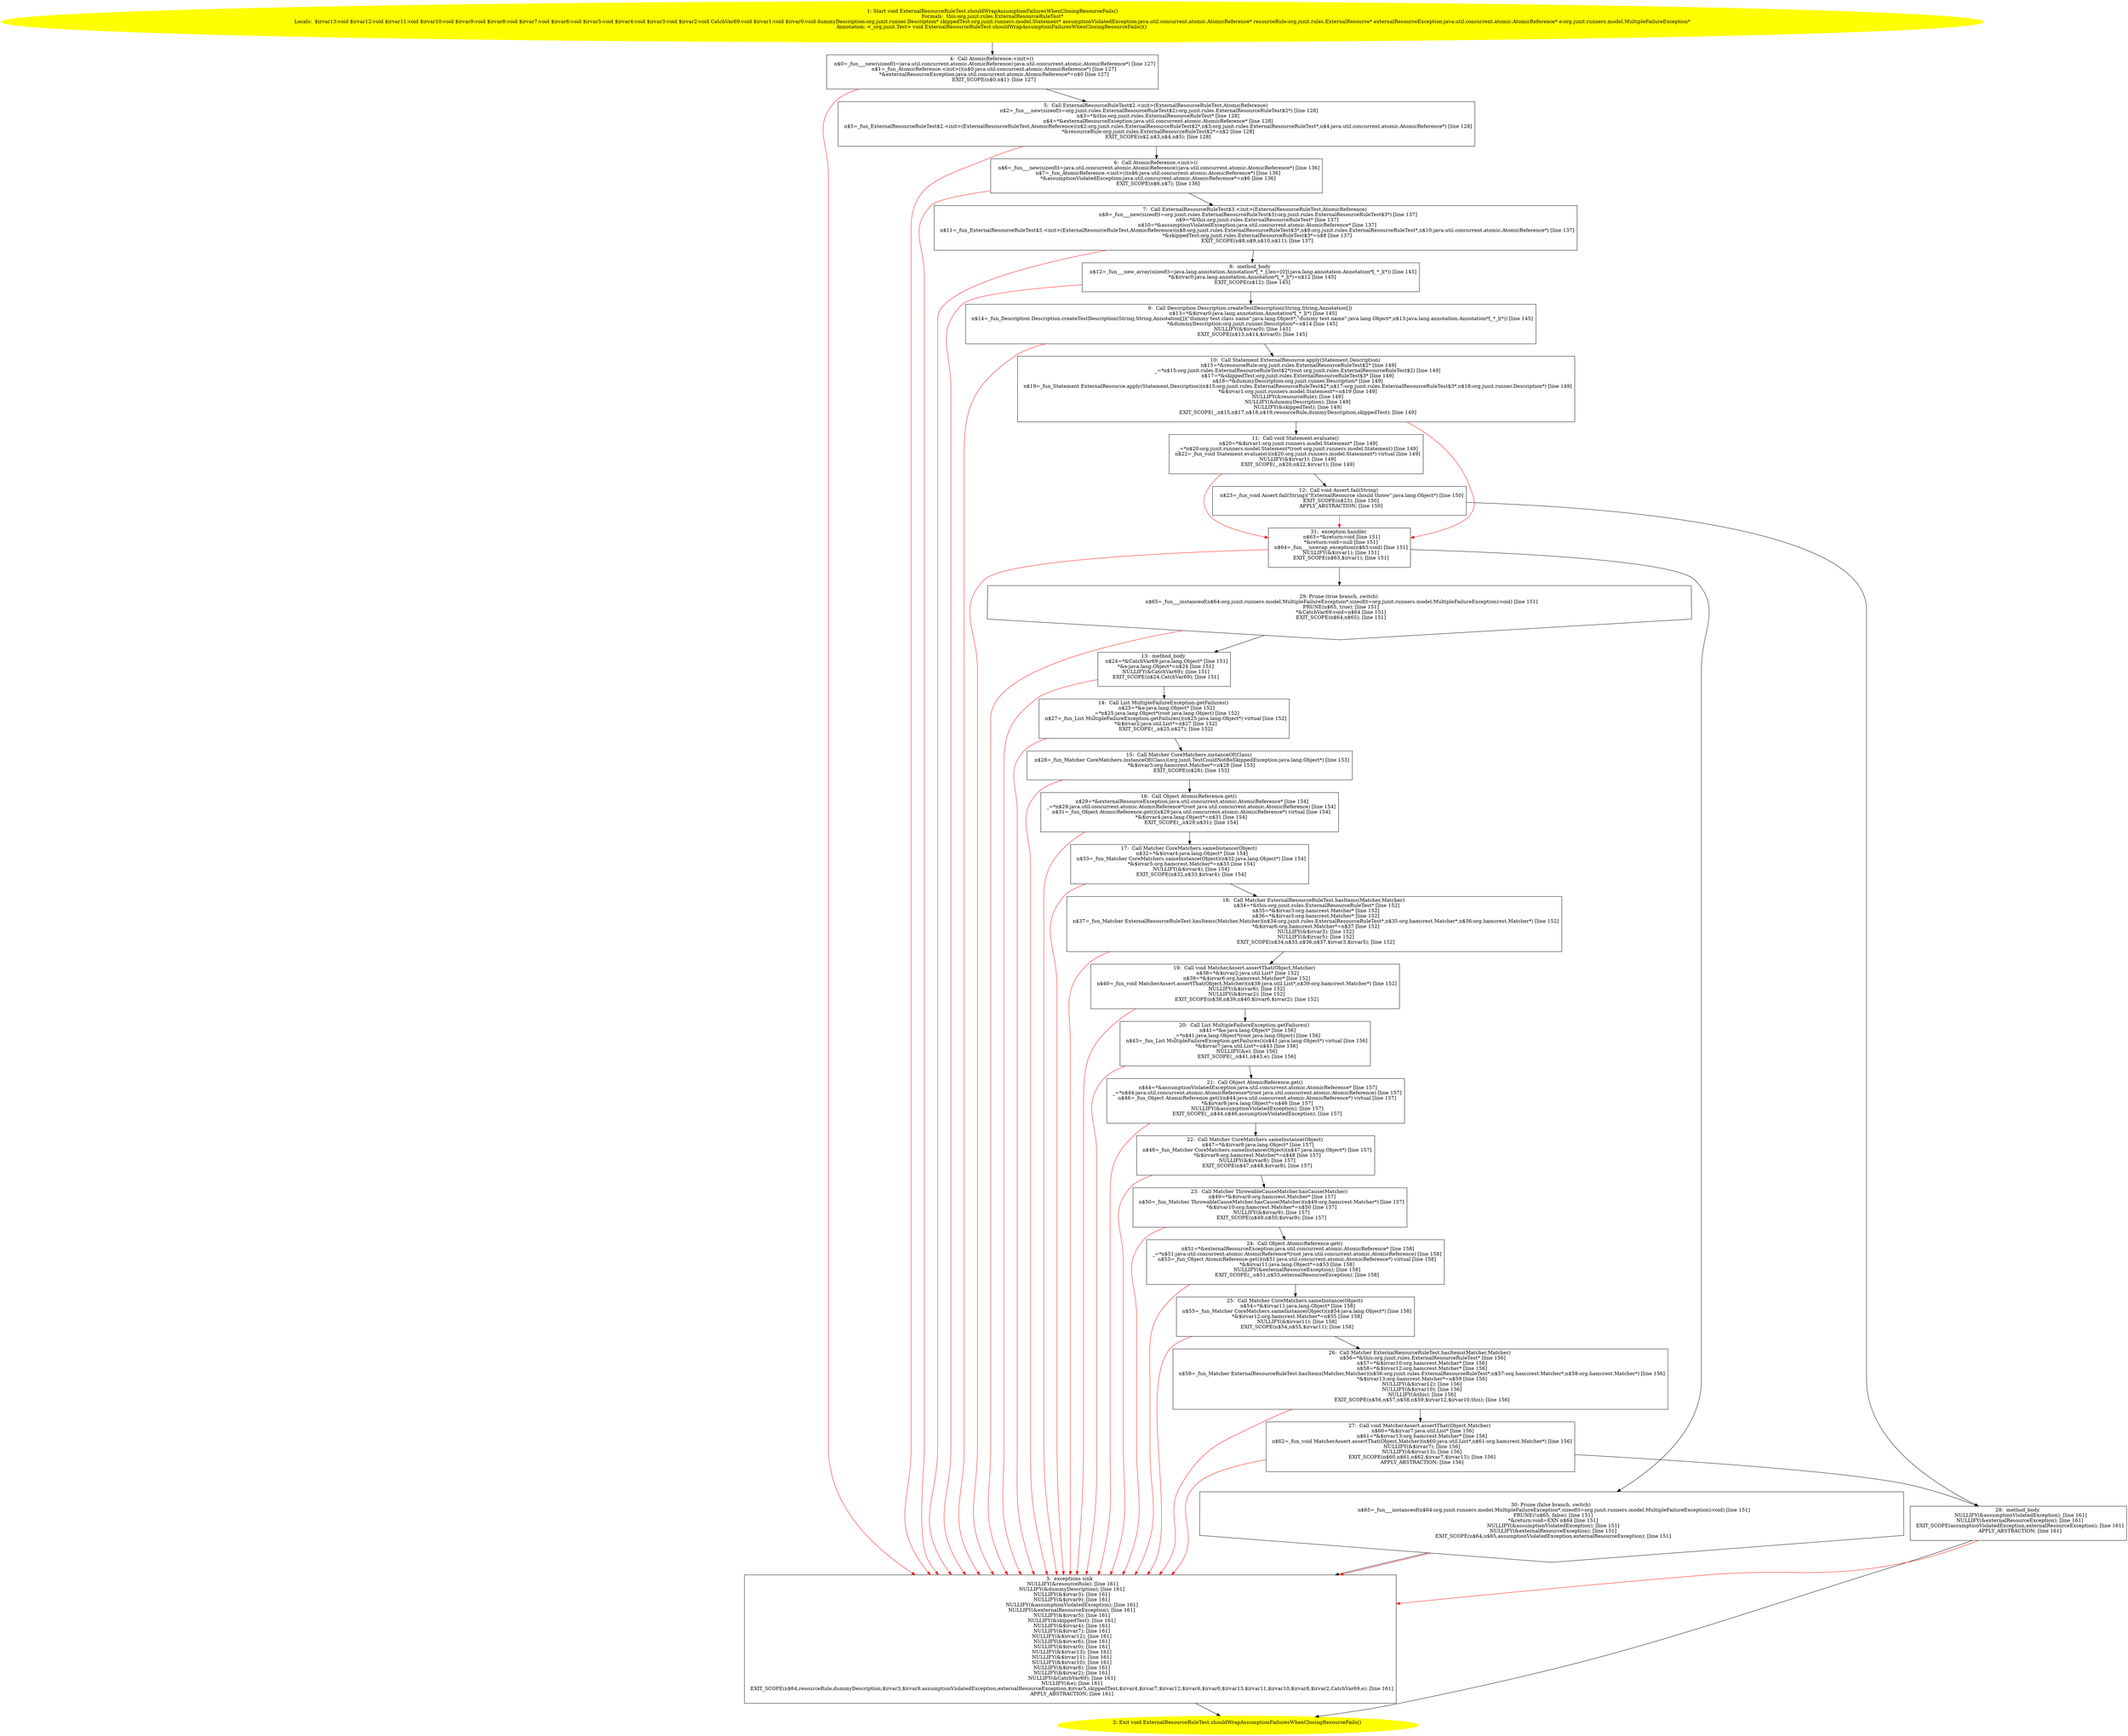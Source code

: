 /* @generated */
digraph cfg {
"org.junit.rules.ExternalResourceRuleTest.shouldWrapAssumptionFailuresWhenClosingResourceFails():void.b529465d74292b1e5a207108de9ef2a3_1" [label="1: Start void ExternalResourceRuleTest.shouldWrapAssumptionFailuresWhenClosingResourceFails()\nFormals:  this:org.junit.rules.ExternalResourceRuleTest*\nLocals:  $irvar13:void $irvar12:void $irvar11:void $irvar10:void $irvar9:void $irvar8:void $irvar7:void $irvar6:void $irvar5:void $irvar4:void $irvar3:void $irvar2:void CatchVar69:void $irvar1:void $irvar0:void dummyDescription:org.junit.runner.Description* skippedTest:org.junit.runners.model.Statement* assumptionViolatedException:java.util.concurrent.atomic.AtomicReference* resourceRule:org.junit.rules.ExternalResource* externalResourceException:java.util.concurrent.atomic.AtomicReference* e:org.junit.runners.model.MultipleFailureException*\nAnnotation: <_org.junit.Test> void ExternalResourceRuleTest.shouldWrapAssumptionFailuresWhenClosingResourceFails()() \n  " color=yellow style=filled]
	

	 "org.junit.rules.ExternalResourceRuleTest.shouldWrapAssumptionFailuresWhenClosingResourceFails():void.b529465d74292b1e5a207108de9ef2a3_1" -> "org.junit.rules.ExternalResourceRuleTest.shouldWrapAssumptionFailuresWhenClosingResourceFails():void.b529465d74292b1e5a207108de9ef2a3_4" ;
"org.junit.rules.ExternalResourceRuleTest.shouldWrapAssumptionFailuresWhenClosingResourceFails():void.b529465d74292b1e5a207108de9ef2a3_2" [label="2: Exit void ExternalResourceRuleTest.shouldWrapAssumptionFailuresWhenClosingResourceFails() \n  " color=yellow style=filled]
	

"org.junit.rules.ExternalResourceRuleTest.shouldWrapAssumptionFailuresWhenClosingResourceFails():void.b529465d74292b1e5a207108de9ef2a3_3" [label="3:  exceptions sink \n   NULLIFY(&resourceRule); [line 161]\n  NULLIFY(&dummyDescription); [line 161]\n  NULLIFY(&$irvar3); [line 161]\n  NULLIFY(&$irvar9); [line 161]\n  NULLIFY(&assumptionViolatedException); [line 161]\n  NULLIFY(&externalResourceException); [line 161]\n  NULLIFY(&$irvar5); [line 161]\n  NULLIFY(&skippedTest); [line 161]\n  NULLIFY(&$irvar4); [line 161]\n  NULLIFY(&$irvar7); [line 161]\n  NULLIFY(&$irvar12); [line 161]\n  NULLIFY(&$irvar6); [line 161]\n  NULLIFY(&$irvar0); [line 161]\n  NULLIFY(&$irvar13); [line 161]\n  NULLIFY(&$irvar11); [line 161]\n  NULLIFY(&$irvar10); [line 161]\n  NULLIFY(&$irvar8); [line 161]\n  NULLIFY(&$irvar2); [line 161]\n  NULLIFY(&CatchVar69); [line 161]\n  NULLIFY(&e); [line 161]\n  EXIT_SCOPE(n$64,resourceRule,dummyDescription,$irvar3,$irvar9,assumptionViolatedException,externalResourceException,$irvar5,skippedTest,$irvar4,$irvar7,$irvar12,$irvar6,$irvar0,$irvar13,$irvar11,$irvar10,$irvar8,$irvar2,CatchVar69,e); [line 161]\n  APPLY_ABSTRACTION; [line 161]\n " shape="box"]
	

	 "org.junit.rules.ExternalResourceRuleTest.shouldWrapAssumptionFailuresWhenClosingResourceFails():void.b529465d74292b1e5a207108de9ef2a3_3" -> "org.junit.rules.ExternalResourceRuleTest.shouldWrapAssumptionFailuresWhenClosingResourceFails():void.b529465d74292b1e5a207108de9ef2a3_2" ;
"org.junit.rules.ExternalResourceRuleTest.shouldWrapAssumptionFailuresWhenClosingResourceFails():void.b529465d74292b1e5a207108de9ef2a3_4" [label="4:  Call AtomicReference.<init>() \n   n$0=_fun___new(sizeof(t=java.util.concurrent.atomic.AtomicReference):java.util.concurrent.atomic.AtomicReference*) [line 127]\n  n$1=_fun_AtomicReference.<init>()(n$0:java.util.concurrent.atomic.AtomicReference*) [line 127]\n  *&externalResourceException:java.util.concurrent.atomic.AtomicReference*=n$0 [line 127]\n  EXIT_SCOPE(n$0,n$1); [line 127]\n " shape="box"]
	

	 "org.junit.rules.ExternalResourceRuleTest.shouldWrapAssumptionFailuresWhenClosingResourceFails():void.b529465d74292b1e5a207108de9ef2a3_4" -> "org.junit.rules.ExternalResourceRuleTest.shouldWrapAssumptionFailuresWhenClosingResourceFails():void.b529465d74292b1e5a207108de9ef2a3_5" ;
	 "org.junit.rules.ExternalResourceRuleTest.shouldWrapAssumptionFailuresWhenClosingResourceFails():void.b529465d74292b1e5a207108de9ef2a3_4" -> "org.junit.rules.ExternalResourceRuleTest.shouldWrapAssumptionFailuresWhenClosingResourceFails():void.b529465d74292b1e5a207108de9ef2a3_3" [color="red" ];
"org.junit.rules.ExternalResourceRuleTest.shouldWrapAssumptionFailuresWhenClosingResourceFails():void.b529465d74292b1e5a207108de9ef2a3_5" [label="5:  Call ExternalResourceRuleTest$2.<init>(ExternalResourceRuleTest,AtomicReference) \n   n$2=_fun___new(sizeof(t=org.junit.rules.ExternalResourceRuleTest$2):org.junit.rules.ExternalResourceRuleTest$2*) [line 128]\n  n$3=*&this:org.junit.rules.ExternalResourceRuleTest* [line 128]\n  n$4=*&externalResourceException:java.util.concurrent.atomic.AtomicReference* [line 128]\n  n$5=_fun_ExternalResourceRuleTest$2.<init>(ExternalResourceRuleTest,AtomicReference)(n$2:org.junit.rules.ExternalResourceRuleTest$2*,n$3:org.junit.rules.ExternalResourceRuleTest*,n$4:java.util.concurrent.atomic.AtomicReference*) [line 128]\n  *&resourceRule:org.junit.rules.ExternalResourceRuleTest$2*=n$2 [line 128]\n  EXIT_SCOPE(n$2,n$3,n$4,n$5); [line 128]\n " shape="box"]
	

	 "org.junit.rules.ExternalResourceRuleTest.shouldWrapAssumptionFailuresWhenClosingResourceFails():void.b529465d74292b1e5a207108de9ef2a3_5" -> "org.junit.rules.ExternalResourceRuleTest.shouldWrapAssumptionFailuresWhenClosingResourceFails():void.b529465d74292b1e5a207108de9ef2a3_6" ;
	 "org.junit.rules.ExternalResourceRuleTest.shouldWrapAssumptionFailuresWhenClosingResourceFails():void.b529465d74292b1e5a207108de9ef2a3_5" -> "org.junit.rules.ExternalResourceRuleTest.shouldWrapAssumptionFailuresWhenClosingResourceFails():void.b529465d74292b1e5a207108de9ef2a3_3" [color="red" ];
"org.junit.rules.ExternalResourceRuleTest.shouldWrapAssumptionFailuresWhenClosingResourceFails():void.b529465d74292b1e5a207108de9ef2a3_6" [label="6:  Call AtomicReference.<init>() \n   n$6=_fun___new(sizeof(t=java.util.concurrent.atomic.AtomicReference):java.util.concurrent.atomic.AtomicReference*) [line 136]\n  n$7=_fun_AtomicReference.<init>()(n$6:java.util.concurrent.atomic.AtomicReference*) [line 136]\n  *&assumptionViolatedException:java.util.concurrent.atomic.AtomicReference*=n$6 [line 136]\n  EXIT_SCOPE(n$6,n$7); [line 136]\n " shape="box"]
	

	 "org.junit.rules.ExternalResourceRuleTest.shouldWrapAssumptionFailuresWhenClosingResourceFails():void.b529465d74292b1e5a207108de9ef2a3_6" -> "org.junit.rules.ExternalResourceRuleTest.shouldWrapAssumptionFailuresWhenClosingResourceFails():void.b529465d74292b1e5a207108de9ef2a3_7" ;
	 "org.junit.rules.ExternalResourceRuleTest.shouldWrapAssumptionFailuresWhenClosingResourceFails():void.b529465d74292b1e5a207108de9ef2a3_6" -> "org.junit.rules.ExternalResourceRuleTest.shouldWrapAssumptionFailuresWhenClosingResourceFails():void.b529465d74292b1e5a207108de9ef2a3_3" [color="red" ];
"org.junit.rules.ExternalResourceRuleTest.shouldWrapAssumptionFailuresWhenClosingResourceFails():void.b529465d74292b1e5a207108de9ef2a3_7" [label="7:  Call ExternalResourceRuleTest$3.<init>(ExternalResourceRuleTest,AtomicReference) \n   n$8=_fun___new(sizeof(t=org.junit.rules.ExternalResourceRuleTest$3):org.junit.rules.ExternalResourceRuleTest$3*) [line 137]\n  n$9=*&this:org.junit.rules.ExternalResourceRuleTest* [line 137]\n  n$10=*&assumptionViolatedException:java.util.concurrent.atomic.AtomicReference* [line 137]\n  n$11=_fun_ExternalResourceRuleTest$3.<init>(ExternalResourceRuleTest,AtomicReference)(n$8:org.junit.rules.ExternalResourceRuleTest$3*,n$9:org.junit.rules.ExternalResourceRuleTest*,n$10:java.util.concurrent.atomic.AtomicReference*) [line 137]\n  *&skippedTest:org.junit.rules.ExternalResourceRuleTest$3*=n$8 [line 137]\n  EXIT_SCOPE(n$8,n$9,n$10,n$11); [line 137]\n " shape="box"]
	

	 "org.junit.rules.ExternalResourceRuleTest.shouldWrapAssumptionFailuresWhenClosingResourceFails():void.b529465d74292b1e5a207108de9ef2a3_7" -> "org.junit.rules.ExternalResourceRuleTest.shouldWrapAssumptionFailuresWhenClosingResourceFails():void.b529465d74292b1e5a207108de9ef2a3_8" ;
	 "org.junit.rules.ExternalResourceRuleTest.shouldWrapAssumptionFailuresWhenClosingResourceFails():void.b529465d74292b1e5a207108de9ef2a3_7" -> "org.junit.rules.ExternalResourceRuleTest.shouldWrapAssumptionFailuresWhenClosingResourceFails():void.b529465d74292b1e5a207108de9ef2a3_3" [color="red" ];
"org.junit.rules.ExternalResourceRuleTest.shouldWrapAssumptionFailuresWhenClosingResourceFails():void.b529465d74292b1e5a207108de9ef2a3_8" [label="8:  method_body \n   n$12=_fun___new_array(sizeof(t=java.lang.annotation.Annotation*[_*_];len=[0]):java.lang.annotation.Annotation*[_*_](*)) [line 145]\n  *&$irvar0:java.lang.annotation.Annotation*[_*_](*)=n$12 [line 145]\n  EXIT_SCOPE(n$12); [line 145]\n " shape="box"]
	

	 "org.junit.rules.ExternalResourceRuleTest.shouldWrapAssumptionFailuresWhenClosingResourceFails():void.b529465d74292b1e5a207108de9ef2a3_8" -> "org.junit.rules.ExternalResourceRuleTest.shouldWrapAssumptionFailuresWhenClosingResourceFails():void.b529465d74292b1e5a207108de9ef2a3_9" ;
	 "org.junit.rules.ExternalResourceRuleTest.shouldWrapAssumptionFailuresWhenClosingResourceFails():void.b529465d74292b1e5a207108de9ef2a3_8" -> "org.junit.rules.ExternalResourceRuleTest.shouldWrapAssumptionFailuresWhenClosingResourceFails():void.b529465d74292b1e5a207108de9ef2a3_3" [color="red" ];
"org.junit.rules.ExternalResourceRuleTest.shouldWrapAssumptionFailuresWhenClosingResourceFails():void.b529465d74292b1e5a207108de9ef2a3_9" [label="9:  Call Description Description.createTestDescription(String,String,Annotation[]) \n   n$13=*&$irvar0:java.lang.annotation.Annotation*[_*_](*) [line 145]\n  n$14=_fun_Description Description.createTestDescription(String,String,Annotation[])(\"dummy test class name\":java.lang.Object*,\"dummy test name\":java.lang.Object*,n$13:java.lang.annotation.Annotation*[_*_](*)) [line 145]\n  *&dummyDescription:org.junit.runner.Description*=n$14 [line 145]\n  NULLIFY(&$irvar0); [line 145]\n  EXIT_SCOPE(n$13,n$14,$irvar0); [line 145]\n " shape="box"]
	

	 "org.junit.rules.ExternalResourceRuleTest.shouldWrapAssumptionFailuresWhenClosingResourceFails():void.b529465d74292b1e5a207108de9ef2a3_9" -> "org.junit.rules.ExternalResourceRuleTest.shouldWrapAssumptionFailuresWhenClosingResourceFails():void.b529465d74292b1e5a207108de9ef2a3_10" ;
	 "org.junit.rules.ExternalResourceRuleTest.shouldWrapAssumptionFailuresWhenClosingResourceFails():void.b529465d74292b1e5a207108de9ef2a3_9" -> "org.junit.rules.ExternalResourceRuleTest.shouldWrapAssumptionFailuresWhenClosingResourceFails():void.b529465d74292b1e5a207108de9ef2a3_3" [color="red" ];
"org.junit.rules.ExternalResourceRuleTest.shouldWrapAssumptionFailuresWhenClosingResourceFails():void.b529465d74292b1e5a207108de9ef2a3_10" [label="10:  Call Statement ExternalResource.apply(Statement,Description) \n   n$15=*&resourceRule:org.junit.rules.ExternalResourceRuleTest$2* [line 149]\n  _=*n$15:org.junit.rules.ExternalResourceRuleTest$2*(root org.junit.rules.ExternalResourceRuleTest$2) [line 149]\n  n$17=*&skippedTest:org.junit.rules.ExternalResourceRuleTest$3* [line 149]\n  n$18=*&dummyDescription:org.junit.runner.Description* [line 149]\n  n$19=_fun_Statement ExternalResource.apply(Statement,Description)(n$15:org.junit.rules.ExternalResourceRuleTest$2*,n$17:org.junit.rules.ExternalResourceRuleTest$3*,n$18:org.junit.runner.Description*) [line 149]\n  *&$irvar1:org.junit.runners.model.Statement*=n$19 [line 149]\n  NULLIFY(&resourceRule); [line 149]\n  NULLIFY(&dummyDescription); [line 149]\n  NULLIFY(&skippedTest); [line 149]\n  EXIT_SCOPE(_,n$15,n$17,n$18,n$19,resourceRule,dummyDescription,skippedTest); [line 149]\n " shape="box"]
	

	 "org.junit.rules.ExternalResourceRuleTest.shouldWrapAssumptionFailuresWhenClosingResourceFails():void.b529465d74292b1e5a207108de9ef2a3_10" -> "org.junit.rules.ExternalResourceRuleTest.shouldWrapAssumptionFailuresWhenClosingResourceFails():void.b529465d74292b1e5a207108de9ef2a3_11" ;
	 "org.junit.rules.ExternalResourceRuleTest.shouldWrapAssumptionFailuresWhenClosingResourceFails():void.b529465d74292b1e5a207108de9ef2a3_10" -> "org.junit.rules.ExternalResourceRuleTest.shouldWrapAssumptionFailuresWhenClosingResourceFails():void.b529465d74292b1e5a207108de9ef2a3_31" [color="red" ];
"org.junit.rules.ExternalResourceRuleTest.shouldWrapAssumptionFailuresWhenClosingResourceFails():void.b529465d74292b1e5a207108de9ef2a3_11" [label="11:  Call void Statement.evaluate() \n   n$20=*&$irvar1:org.junit.runners.model.Statement* [line 149]\n  _=*n$20:org.junit.runners.model.Statement*(root org.junit.runners.model.Statement) [line 149]\n  n$22=_fun_void Statement.evaluate()(n$20:org.junit.runners.model.Statement*) virtual [line 149]\n  NULLIFY(&$irvar1); [line 149]\n  EXIT_SCOPE(_,n$20,n$22,$irvar1); [line 149]\n " shape="box"]
	

	 "org.junit.rules.ExternalResourceRuleTest.shouldWrapAssumptionFailuresWhenClosingResourceFails():void.b529465d74292b1e5a207108de9ef2a3_11" -> "org.junit.rules.ExternalResourceRuleTest.shouldWrapAssumptionFailuresWhenClosingResourceFails():void.b529465d74292b1e5a207108de9ef2a3_12" ;
	 "org.junit.rules.ExternalResourceRuleTest.shouldWrapAssumptionFailuresWhenClosingResourceFails():void.b529465d74292b1e5a207108de9ef2a3_11" -> "org.junit.rules.ExternalResourceRuleTest.shouldWrapAssumptionFailuresWhenClosingResourceFails():void.b529465d74292b1e5a207108de9ef2a3_31" [color="red" ];
"org.junit.rules.ExternalResourceRuleTest.shouldWrapAssumptionFailuresWhenClosingResourceFails():void.b529465d74292b1e5a207108de9ef2a3_12" [label="12:  Call void Assert.fail(String) \n   n$23=_fun_void Assert.fail(String)(\"ExternalResource should throw\":java.lang.Object*) [line 150]\n  EXIT_SCOPE(n$23); [line 150]\n  APPLY_ABSTRACTION; [line 150]\n " shape="box"]
	

	 "org.junit.rules.ExternalResourceRuleTest.shouldWrapAssumptionFailuresWhenClosingResourceFails():void.b529465d74292b1e5a207108de9ef2a3_12" -> "org.junit.rules.ExternalResourceRuleTest.shouldWrapAssumptionFailuresWhenClosingResourceFails():void.b529465d74292b1e5a207108de9ef2a3_28" ;
	 "org.junit.rules.ExternalResourceRuleTest.shouldWrapAssumptionFailuresWhenClosingResourceFails():void.b529465d74292b1e5a207108de9ef2a3_12" -> "org.junit.rules.ExternalResourceRuleTest.shouldWrapAssumptionFailuresWhenClosingResourceFails():void.b529465d74292b1e5a207108de9ef2a3_31" [color="red" ];
"org.junit.rules.ExternalResourceRuleTest.shouldWrapAssumptionFailuresWhenClosingResourceFails():void.b529465d74292b1e5a207108de9ef2a3_13" [label="13:  method_body \n   n$24=*&CatchVar69:java.lang.Object* [line 151]\n  *&e:java.lang.Object*=n$24 [line 151]\n  NULLIFY(&CatchVar69); [line 151]\n  EXIT_SCOPE(n$24,CatchVar69); [line 151]\n " shape="box"]
	

	 "org.junit.rules.ExternalResourceRuleTest.shouldWrapAssumptionFailuresWhenClosingResourceFails():void.b529465d74292b1e5a207108de9ef2a3_13" -> "org.junit.rules.ExternalResourceRuleTest.shouldWrapAssumptionFailuresWhenClosingResourceFails():void.b529465d74292b1e5a207108de9ef2a3_14" ;
	 "org.junit.rules.ExternalResourceRuleTest.shouldWrapAssumptionFailuresWhenClosingResourceFails():void.b529465d74292b1e5a207108de9ef2a3_13" -> "org.junit.rules.ExternalResourceRuleTest.shouldWrapAssumptionFailuresWhenClosingResourceFails():void.b529465d74292b1e5a207108de9ef2a3_3" [color="red" ];
"org.junit.rules.ExternalResourceRuleTest.shouldWrapAssumptionFailuresWhenClosingResourceFails():void.b529465d74292b1e5a207108de9ef2a3_14" [label="14:  Call List MultipleFailureException.getFailures() \n   n$25=*&e:java.lang.Object* [line 152]\n  _=*n$25:java.lang.Object*(root java.lang.Object) [line 152]\n  n$27=_fun_List MultipleFailureException.getFailures()(n$25:java.lang.Object*) virtual [line 152]\n  *&$irvar2:java.util.List*=n$27 [line 152]\n  EXIT_SCOPE(_,n$25,n$27); [line 152]\n " shape="box"]
	

	 "org.junit.rules.ExternalResourceRuleTest.shouldWrapAssumptionFailuresWhenClosingResourceFails():void.b529465d74292b1e5a207108de9ef2a3_14" -> "org.junit.rules.ExternalResourceRuleTest.shouldWrapAssumptionFailuresWhenClosingResourceFails():void.b529465d74292b1e5a207108de9ef2a3_15" ;
	 "org.junit.rules.ExternalResourceRuleTest.shouldWrapAssumptionFailuresWhenClosingResourceFails():void.b529465d74292b1e5a207108de9ef2a3_14" -> "org.junit.rules.ExternalResourceRuleTest.shouldWrapAssumptionFailuresWhenClosingResourceFails():void.b529465d74292b1e5a207108de9ef2a3_3" [color="red" ];
"org.junit.rules.ExternalResourceRuleTest.shouldWrapAssumptionFailuresWhenClosingResourceFails():void.b529465d74292b1e5a207108de9ef2a3_15" [label="15:  Call Matcher CoreMatchers.instanceOf(Class) \n   n$28=_fun_Matcher CoreMatchers.instanceOf(Class)(org.junit.TestCouldNotBeSkippedException:java.lang.Object*) [line 153]\n  *&$irvar3:org.hamcrest.Matcher*=n$28 [line 153]\n  EXIT_SCOPE(n$28); [line 153]\n " shape="box"]
	

	 "org.junit.rules.ExternalResourceRuleTest.shouldWrapAssumptionFailuresWhenClosingResourceFails():void.b529465d74292b1e5a207108de9ef2a3_15" -> "org.junit.rules.ExternalResourceRuleTest.shouldWrapAssumptionFailuresWhenClosingResourceFails():void.b529465d74292b1e5a207108de9ef2a3_16" ;
	 "org.junit.rules.ExternalResourceRuleTest.shouldWrapAssumptionFailuresWhenClosingResourceFails():void.b529465d74292b1e5a207108de9ef2a3_15" -> "org.junit.rules.ExternalResourceRuleTest.shouldWrapAssumptionFailuresWhenClosingResourceFails():void.b529465d74292b1e5a207108de9ef2a3_3" [color="red" ];
"org.junit.rules.ExternalResourceRuleTest.shouldWrapAssumptionFailuresWhenClosingResourceFails():void.b529465d74292b1e5a207108de9ef2a3_16" [label="16:  Call Object AtomicReference.get() \n   n$29=*&externalResourceException:java.util.concurrent.atomic.AtomicReference* [line 154]\n  _=*n$29:java.util.concurrent.atomic.AtomicReference*(root java.util.concurrent.atomic.AtomicReference) [line 154]\n  n$31=_fun_Object AtomicReference.get()(n$29:java.util.concurrent.atomic.AtomicReference*) virtual [line 154]\n  *&$irvar4:java.lang.Object*=n$31 [line 154]\n  EXIT_SCOPE(_,n$29,n$31); [line 154]\n " shape="box"]
	

	 "org.junit.rules.ExternalResourceRuleTest.shouldWrapAssumptionFailuresWhenClosingResourceFails():void.b529465d74292b1e5a207108de9ef2a3_16" -> "org.junit.rules.ExternalResourceRuleTest.shouldWrapAssumptionFailuresWhenClosingResourceFails():void.b529465d74292b1e5a207108de9ef2a3_17" ;
	 "org.junit.rules.ExternalResourceRuleTest.shouldWrapAssumptionFailuresWhenClosingResourceFails():void.b529465d74292b1e5a207108de9ef2a3_16" -> "org.junit.rules.ExternalResourceRuleTest.shouldWrapAssumptionFailuresWhenClosingResourceFails():void.b529465d74292b1e5a207108de9ef2a3_3" [color="red" ];
"org.junit.rules.ExternalResourceRuleTest.shouldWrapAssumptionFailuresWhenClosingResourceFails():void.b529465d74292b1e5a207108de9ef2a3_17" [label="17:  Call Matcher CoreMatchers.sameInstance(Object) \n   n$32=*&$irvar4:java.lang.Object* [line 154]\n  n$33=_fun_Matcher CoreMatchers.sameInstance(Object)(n$32:java.lang.Object*) [line 154]\n  *&$irvar5:org.hamcrest.Matcher*=n$33 [line 154]\n  NULLIFY(&$irvar4); [line 154]\n  EXIT_SCOPE(n$32,n$33,$irvar4); [line 154]\n " shape="box"]
	

	 "org.junit.rules.ExternalResourceRuleTest.shouldWrapAssumptionFailuresWhenClosingResourceFails():void.b529465d74292b1e5a207108de9ef2a3_17" -> "org.junit.rules.ExternalResourceRuleTest.shouldWrapAssumptionFailuresWhenClosingResourceFails():void.b529465d74292b1e5a207108de9ef2a3_18" ;
	 "org.junit.rules.ExternalResourceRuleTest.shouldWrapAssumptionFailuresWhenClosingResourceFails():void.b529465d74292b1e5a207108de9ef2a3_17" -> "org.junit.rules.ExternalResourceRuleTest.shouldWrapAssumptionFailuresWhenClosingResourceFails():void.b529465d74292b1e5a207108de9ef2a3_3" [color="red" ];
"org.junit.rules.ExternalResourceRuleTest.shouldWrapAssumptionFailuresWhenClosingResourceFails():void.b529465d74292b1e5a207108de9ef2a3_18" [label="18:  Call Matcher ExternalResourceRuleTest.hasItems(Matcher,Matcher) \n   n$34=*&this:org.junit.rules.ExternalResourceRuleTest* [line 152]\n  n$35=*&$irvar3:org.hamcrest.Matcher* [line 152]\n  n$36=*&$irvar5:org.hamcrest.Matcher* [line 152]\n  n$37=_fun_Matcher ExternalResourceRuleTest.hasItems(Matcher,Matcher)(n$34:org.junit.rules.ExternalResourceRuleTest*,n$35:org.hamcrest.Matcher*,n$36:org.hamcrest.Matcher*) [line 152]\n  *&$irvar6:org.hamcrest.Matcher*=n$37 [line 152]\n  NULLIFY(&$irvar3); [line 152]\n  NULLIFY(&$irvar5); [line 152]\n  EXIT_SCOPE(n$34,n$35,n$36,n$37,$irvar3,$irvar5); [line 152]\n " shape="box"]
	

	 "org.junit.rules.ExternalResourceRuleTest.shouldWrapAssumptionFailuresWhenClosingResourceFails():void.b529465d74292b1e5a207108de9ef2a3_18" -> "org.junit.rules.ExternalResourceRuleTest.shouldWrapAssumptionFailuresWhenClosingResourceFails():void.b529465d74292b1e5a207108de9ef2a3_19" ;
	 "org.junit.rules.ExternalResourceRuleTest.shouldWrapAssumptionFailuresWhenClosingResourceFails():void.b529465d74292b1e5a207108de9ef2a3_18" -> "org.junit.rules.ExternalResourceRuleTest.shouldWrapAssumptionFailuresWhenClosingResourceFails():void.b529465d74292b1e5a207108de9ef2a3_3" [color="red" ];
"org.junit.rules.ExternalResourceRuleTest.shouldWrapAssumptionFailuresWhenClosingResourceFails():void.b529465d74292b1e5a207108de9ef2a3_19" [label="19:  Call void MatcherAssert.assertThat(Object,Matcher) \n   n$38=*&$irvar2:java.util.List* [line 152]\n  n$39=*&$irvar6:org.hamcrest.Matcher* [line 152]\n  n$40=_fun_void MatcherAssert.assertThat(Object,Matcher)(n$38:java.util.List*,n$39:org.hamcrest.Matcher*) [line 152]\n  NULLIFY(&$irvar6); [line 152]\n  NULLIFY(&$irvar2); [line 152]\n  EXIT_SCOPE(n$38,n$39,n$40,$irvar6,$irvar2); [line 152]\n " shape="box"]
	

	 "org.junit.rules.ExternalResourceRuleTest.shouldWrapAssumptionFailuresWhenClosingResourceFails():void.b529465d74292b1e5a207108de9ef2a3_19" -> "org.junit.rules.ExternalResourceRuleTest.shouldWrapAssumptionFailuresWhenClosingResourceFails():void.b529465d74292b1e5a207108de9ef2a3_20" ;
	 "org.junit.rules.ExternalResourceRuleTest.shouldWrapAssumptionFailuresWhenClosingResourceFails():void.b529465d74292b1e5a207108de9ef2a3_19" -> "org.junit.rules.ExternalResourceRuleTest.shouldWrapAssumptionFailuresWhenClosingResourceFails():void.b529465d74292b1e5a207108de9ef2a3_3" [color="red" ];
"org.junit.rules.ExternalResourceRuleTest.shouldWrapAssumptionFailuresWhenClosingResourceFails():void.b529465d74292b1e5a207108de9ef2a3_20" [label="20:  Call List MultipleFailureException.getFailures() \n   n$41=*&e:java.lang.Object* [line 156]\n  _=*n$41:java.lang.Object*(root java.lang.Object) [line 156]\n  n$43=_fun_List MultipleFailureException.getFailures()(n$41:java.lang.Object*) virtual [line 156]\n  *&$irvar7:java.util.List*=n$43 [line 156]\n  NULLIFY(&e); [line 156]\n  EXIT_SCOPE(_,n$41,n$43,e); [line 156]\n " shape="box"]
	

	 "org.junit.rules.ExternalResourceRuleTest.shouldWrapAssumptionFailuresWhenClosingResourceFails():void.b529465d74292b1e5a207108de9ef2a3_20" -> "org.junit.rules.ExternalResourceRuleTest.shouldWrapAssumptionFailuresWhenClosingResourceFails():void.b529465d74292b1e5a207108de9ef2a3_21" ;
	 "org.junit.rules.ExternalResourceRuleTest.shouldWrapAssumptionFailuresWhenClosingResourceFails():void.b529465d74292b1e5a207108de9ef2a3_20" -> "org.junit.rules.ExternalResourceRuleTest.shouldWrapAssumptionFailuresWhenClosingResourceFails():void.b529465d74292b1e5a207108de9ef2a3_3" [color="red" ];
"org.junit.rules.ExternalResourceRuleTest.shouldWrapAssumptionFailuresWhenClosingResourceFails():void.b529465d74292b1e5a207108de9ef2a3_21" [label="21:  Call Object AtomicReference.get() \n   n$44=*&assumptionViolatedException:java.util.concurrent.atomic.AtomicReference* [line 157]\n  _=*n$44:java.util.concurrent.atomic.AtomicReference*(root java.util.concurrent.atomic.AtomicReference) [line 157]\n  n$46=_fun_Object AtomicReference.get()(n$44:java.util.concurrent.atomic.AtomicReference*) virtual [line 157]\n  *&$irvar8:java.lang.Object*=n$46 [line 157]\n  NULLIFY(&assumptionViolatedException); [line 157]\n  EXIT_SCOPE(_,n$44,n$46,assumptionViolatedException); [line 157]\n " shape="box"]
	

	 "org.junit.rules.ExternalResourceRuleTest.shouldWrapAssumptionFailuresWhenClosingResourceFails():void.b529465d74292b1e5a207108de9ef2a3_21" -> "org.junit.rules.ExternalResourceRuleTest.shouldWrapAssumptionFailuresWhenClosingResourceFails():void.b529465d74292b1e5a207108de9ef2a3_22" ;
	 "org.junit.rules.ExternalResourceRuleTest.shouldWrapAssumptionFailuresWhenClosingResourceFails():void.b529465d74292b1e5a207108de9ef2a3_21" -> "org.junit.rules.ExternalResourceRuleTest.shouldWrapAssumptionFailuresWhenClosingResourceFails():void.b529465d74292b1e5a207108de9ef2a3_3" [color="red" ];
"org.junit.rules.ExternalResourceRuleTest.shouldWrapAssumptionFailuresWhenClosingResourceFails():void.b529465d74292b1e5a207108de9ef2a3_22" [label="22:  Call Matcher CoreMatchers.sameInstance(Object) \n   n$47=*&$irvar8:java.lang.Object* [line 157]\n  n$48=_fun_Matcher CoreMatchers.sameInstance(Object)(n$47:java.lang.Object*) [line 157]\n  *&$irvar9:org.hamcrest.Matcher*=n$48 [line 157]\n  NULLIFY(&$irvar8); [line 157]\n  EXIT_SCOPE(n$47,n$48,$irvar8); [line 157]\n " shape="box"]
	

	 "org.junit.rules.ExternalResourceRuleTest.shouldWrapAssumptionFailuresWhenClosingResourceFails():void.b529465d74292b1e5a207108de9ef2a3_22" -> "org.junit.rules.ExternalResourceRuleTest.shouldWrapAssumptionFailuresWhenClosingResourceFails():void.b529465d74292b1e5a207108de9ef2a3_23" ;
	 "org.junit.rules.ExternalResourceRuleTest.shouldWrapAssumptionFailuresWhenClosingResourceFails():void.b529465d74292b1e5a207108de9ef2a3_22" -> "org.junit.rules.ExternalResourceRuleTest.shouldWrapAssumptionFailuresWhenClosingResourceFails():void.b529465d74292b1e5a207108de9ef2a3_3" [color="red" ];
"org.junit.rules.ExternalResourceRuleTest.shouldWrapAssumptionFailuresWhenClosingResourceFails():void.b529465d74292b1e5a207108de9ef2a3_23" [label="23:  Call Matcher ThrowableCauseMatcher.hasCause(Matcher) \n   n$49=*&$irvar9:org.hamcrest.Matcher* [line 157]\n  n$50=_fun_Matcher ThrowableCauseMatcher.hasCause(Matcher)(n$49:org.hamcrest.Matcher*) [line 157]\n  *&$irvar10:org.hamcrest.Matcher*=n$50 [line 157]\n  NULLIFY(&$irvar9); [line 157]\n  EXIT_SCOPE(n$49,n$50,$irvar9); [line 157]\n " shape="box"]
	

	 "org.junit.rules.ExternalResourceRuleTest.shouldWrapAssumptionFailuresWhenClosingResourceFails():void.b529465d74292b1e5a207108de9ef2a3_23" -> "org.junit.rules.ExternalResourceRuleTest.shouldWrapAssumptionFailuresWhenClosingResourceFails():void.b529465d74292b1e5a207108de9ef2a3_24" ;
	 "org.junit.rules.ExternalResourceRuleTest.shouldWrapAssumptionFailuresWhenClosingResourceFails():void.b529465d74292b1e5a207108de9ef2a3_23" -> "org.junit.rules.ExternalResourceRuleTest.shouldWrapAssumptionFailuresWhenClosingResourceFails():void.b529465d74292b1e5a207108de9ef2a3_3" [color="red" ];
"org.junit.rules.ExternalResourceRuleTest.shouldWrapAssumptionFailuresWhenClosingResourceFails():void.b529465d74292b1e5a207108de9ef2a3_24" [label="24:  Call Object AtomicReference.get() \n   n$51=*&externalResourceException:java.util.concurrent.atomic.AtomicReference* [line 158]\n  _=*n$51:java.util.concurrent.atomic.AtomicReference*(root java.util.concurrent.atomic.AtomicReference) [line 158]\n  n$53=_fun_Object AtomicReference.get()(n$51:java.util.concurrent.atomic.AtomicReference*) virtual [line 158]\n  *&$irvar11:java.lang.Object*=n$53 [line 158]\n  NULLIFY(&externalResourceException); [line 158]\n  EXIT_SCOPE(_,n$51,n$53,externalResourceException); [line 158]\n " shape="box"]
	

	 "org.junit.rules.ExternalResourceRuleTest.shouldWrapAssumptionFailuresWhenClosingResourceFails():void.b529465d74292b1e5a207108de9ef2a3_24" -> "org.junit.rules.ExternalResourceRuleTest.shouldWrapAssumptionFailuresWhenClosingResourceFails():void.b529465d74292b1e5a207108de9ef2a3_25" ;
	 "org.junit.rules.ExternalResourceRuleTest.shouldWrapAssumptionFailuresWhenClosingResourceFails():void.b529465d74292b1e5a207108de9ef2a3_24" -> "org.junit.rules.ExternalResourceRuleTest.shouldWrapAssumptionFailuresWhenClosingResourceFails():void.b529465d74292b1e5a207108de9ef2a3_3" [color="red" ];
"org.junit.rules.ExternalResourceRuleTest.shouldWrapAssumptionFailuresWhenClosingResourceFails():void.b529465d74292b1e5a207108de9ef2a3_25" [label="25:  Call Matcher CoreMatchers.sameInstance(Object) \n   n$54=*&$irvar11:java.lang.Object* [line 158]\n  n$55=_fun_Matcher CoreMatchers.sameInstance(Object)(n$54:java.lang.Object*) [line 158]\n  *&$irvar12:org.hamcrest.Matcher*=n$55 [line 158]\n  NULLIFY(&$irvar11); [line 158]\n  EXIT_SCOPE(n$54,n$55,$irvar11); [line 158]\n " shape="box"]
	

	 "org.junit.rules.ExternalResourceRuleTest.shouldWrapAssumptionFailuresWhenClosingResourceFails():void.b529465d74292b1e5a207108de9ef2a3_25" -> "org.junit.rules.ExternalResourceRuleTest.shouldWrapAssumptionFailuresWhenClosingResourceFails():void.b529465d74292b1e5a207108de9ef2a3_26" ;
	 "org.junit.rules.ExternalResourceRuleTest.shouldWrapAssumptionFailuresWhenClosingResourceFails():void.b529465d74292b1e5a207108de9ef2a3_25" -> "org.junit.rules.ExternalResourceRuleTest.shouldWrapAssumptionFailuresWhenClosingResourceFails():void.b529465d74292b1e5a207108de9ef2a3_3" [color="red" ];
"org.junit.rules.ExternalResourceRuleTest.shouldWrapAssumptionFailuresWhenClosingResourceFails():void.b529465d74292b1e5a207108de9ef2a3_26" [label="26:  Call Matcher ExternalResourceRuleTest.hasItems(Matcher,Matcher) \n   n$56=*&this:org.junit.rules.ExternalResourceRuleTest* [line 156]\n  n$57=*&$irvar10:org.hamcrest.Matcher* [line 156]\n  n$58=*&$irvar12:org.hamcrest.Matcher* [line 156]\n  n$59=_fun_Matcher ExternalResourceRuleTest.hasItems(Matcher,Matcher)(n$56:org.junit.rules.ExternalResourceRuleTest*,n$57:org.hamcrest.Matcher*,n$58:org.hamcrest.Matcher*) [line 156]\n  *&$irvar13:org.hamcrest.Matcher*=n$59 [line 156]\n  NULLIFY(&$irvar12); [line 156]\n  NULLIFY(&$irvar10); [line 156]\n  NULLIFY(&this); [line 156]\n  EXIT_SCOPE(n$56,n$57,n$58,n$59,$irvar12,$irvar10,this); [line 156]\n " shape="box"]
	

	 "org.junit.rules.ExternalResourceRuleTest.shouldWrapAssumptionFailuresWhenClosingResourceFails():void.b529465d74292b1e5a207108de9ef2a3_26" -> "org.junit.rules.ExternalResourceRuleTest.shouldWrapAssumptionFailuresWhenClosingResourceFails():void.b529465d74292b1e5a207108de9ef2a3_27" ;
	 "org.junit.rules.ExternalResourceRuleTest.shouldWrapAssumptionFailuresWhenClosingResourceFails():void.b529465d74292b1e5a207108de9ef2a3_26" -> "org.junit.rules.ExternalResourceRuleTest.shouldWrapAssumptionFailuresWhenClosingResourceFails():void.b529465d74292b1e5a207108de9ef2a3_3" [color="red" ];
"org.junit.rules.ExternalResourceRuleTest.shouldWrapAssumptionFailuresWhenClosingResourceFails():void.b529465d74292b1e5a207108de9ef2a3_27" [label="27:  Call void MatcherAssert.assertThat(Object,Matcher) \n   n$60=*&$irvar7:java.util.List* [line 156]\n  n$61=*&$irvar13:org.hamcrest.Matcher* [line 156]\n  n$62=_fun_void MatcherAssert.assertThat(Object,Matcher)(n$60:java.util.List*,n$61:org.hamcrest.Matcher*) [line 156]\n  NULLIFY(&$irvar7); [line 156]\n  NULLIFY(&$irvar13); [line 156]\n  EXIT_SCOPE(n$60,n$61,n$62,$irvar7,$irvar13); [line 156]\n  APPLY_ABSTRACTION; [line 156]\n " shape="box"]
	

	 "org.junit.rules.ExternalResourceRuleTest.shouldWrapAssumptionFailuresWhenClosingResourceFails():void.b529465d74292b1e5a207108de9ef2a3_27" -> "org.junit.rules.ExternalResourceRuleTest.shouldWrapAssumptionFailuresWhenClosingResourceFails():void.b529465d74292b1e5a207108de9ef2a3_28" ;
	 "org.junit.rules.ExternalResourceRuleTest.shouldWrapAssumptionFailuresWhenClosingResourceFails():void.b529465d74292b1e5a207108de9ef2a3_27" -> "org.junit.rules.ExternalResourceRuleTest.shouldWrapAssumptionFailuresWhenClosingResourceFails():void.b529465d74292b1e5a207108de9ef2a3_3" [color="red" ];
"org.junit.rules.ExternalResourceRuleTest.shouldWrapAssumptionFailuresWhenClosingResourceFails():void.b529465d74292b1e5a207108de9ef2a3_28" [label="28:  method_body \n   NULLIFY(&assumptionViolatedException); [line 161]\n  NULLIFY(&externalResourceException); [line 161]\n  EXIT_SCOPE(assumptionViolatedException,externalResourceException); [line 161]\n  APPLY_ABSTRACTION; [line 161]\n " shape="box"]
	

	 "org.junit.rules.ExternalResourceRuleTest.shouldWrapAssumptionFailuresWhenClosingResourceFails():void.b529465d74292b1e5a207108de9ef2a3_28" -> "org.junit.rules.ExternalResourceRuleTest.shouldWrapAssumptionFailuresWhenClosingResourceFails():void.b529465d74292b1e5a207108de9ef2a3_2" ;
	 "org.junit.rules.ExternalResourceRuleTest.shouldWrapAssumptionFailuresWhenClosingResourceFails():void.b529465d74292b1e5a207108de9ef2a3_28" -> "org.junit.rules.ExternalResourceRuleTest.shouldWrapAssumptionFailuresWhenClosingResourceFails():void.b529465d74292b1e5a207108de9ef2a3_3" [color="red" ];
"org.junit.rules.ExternalResourceRuleTest.shouldWrapAssumptionFailuresWhenClosingResourceFails():void.b529465d74292b1e5a207108de9ef2a3_29" [label="29: Prune (true branch, switch) \n   n$65=_fun___instanceof(n$64:org.junit.runners.model.MultipleFailureException*,sizeof(t=org.junit.runners.model.MultipleFailureException):void) [line 151]\n  PRUNE(n$65, true); [line 151]\n  *&CatchVar69:void=n$64 [line 151]\n  EXIT_SCOPE(n$64,n$65); [line 151]\n " shape="invhouse"]
	

	 "org.junit.rules.ExternalResourceRuleTest.shouldWrapAssumptionFailuresWhenClosingResourceFails():void.b529465d74292b1e5a207108de9ef2a3_29" -> "org.junit.rules.ExternalResourceRuleTest.shouldWrapAssumptionFailuresWhenClosingResourceFails():void.b529465d74292b1e5a207108de9ef2a3_13" ;
	 "org.junit.rules.ExternalResourceRuleTest.shouldWrapAssumptionFailuresWhenClosingResourceFails():void.b529465d74292b1e5a207108de9ef2a3_29" -> "org.junit.rules.ExternalResourceRuleTest.shouldWrapAssumptionFailuresWhenClosingResourceFails():void.b529465d74292b1e5a207108de9ef2a3_3" [color="red" ];
"org.junit.rules.ExternalResourceRuleTest.shouldWrapAssumptionFailuresWhenClosingResourceFails():void.b529465d74292b1e5a207108de9ef2a3_30" [label="30: Prune (false branch, switch) \n   n$65=_fun___instanceof(n$64:org.junit.runners.model.MultipleFailureException*,sizeof(t=org.junit.runners.model.MultipleFailureException):void) [line 151]\n  PRUNE(!n$65, false); [line 151]\n  *&return:void=EXN n$64 [line 151]\n  NULLIFY(&assumptionViolatedException); [line 151]\n  NULLIFY(&externalResourceException); [line 151]\n  EXIT_SCOPE(n$64,n$65,assumptionViolatedException,externalResourceException); [line 151]\n " shape="invhouse"]
	

	 "org.junit.rules.ExternalResourceRuleTest.shouldWrapAssumptionFailuresWhenClosingResourceFails():void.b529465d74292b1e5a207108de9ef2a3_30" -> "org.junit.rules.ExternalResourceRuleTest.shouldWrapAssumptionFailuresWhenClosingResourceFails():void.b529465d74292b1e5a207108de9ef2a3_3" ;
	 "org.junit.rules.ExternalResourceRuleTest.shouldWrapAssumptionFailuresWhenClosingResourceFails():void.b529465d74292b1e5a207108de9ef2a3_30" -> "org.junit.rules.ExternalResourceRuleTest.shouldWrapAssumptionFailuresWhenClosingResourceFails():void.b529465d74292b1e5a207108de9ef2a3_3" [color="red" ];
"org.junit.rules.ExternalResourceRuleTest.shouldWrapAssumptionFailuresWhenClosingResourceFails():void.b529465d74292b1e5a207108de9ef2a3_31" [label="31:  exception handler \n   n$63=*&return:void [line 151]\n  *&return:void=null [line 151]\n  n$64=_fun___unwrap_exception(n$63:void) [line 151]\n  NULLIFY(&$irvar1); [line 151]\n  EXIT_SCOPE(n$63,$irvar1); [line 151]\n " shape="box"]
	

	 "org.junit.rules.ExternalResourceRuleTest.shouldWrapAssumptionFailuresWhenClosingResourceFails():void.b529465d74292b1e5a207108de9ef2a3_31" -> "org.junit.rules.ExternalResourceRuleTest.shouldWrapAssumptionFailuresWhenClosingResourceFails():void.b529465d74292b1e5a207108de9ef2a3_29" ;
	 "org.junit.rules.ExternalResourceRuleTest.shouldWrapAssumptionFailuresWhenClosingResourceFails():void.b529465d74292b1e5a207108de9ef2a3_31" -> "org.junit.rules.ExternalResourceRuleTest.shouldWrapAssumptionFailuresWhenClosingResourceFails():void.b529465d74292b1e5a207108de9ef2a3_30" ;
	 "org.junit.rules.ExternalResourceRuleTest.shouldWrapAssumptionFailuresWhenClosingResourceFails():void.b529465d74292b1e5a207108de9ef2a3_31" -> "org.junit.rules.ExternalResourceRuleTest.shouldWrapAssumptionFailuresWhenClosingResourceFails():void.b529465d74292b1e5a207108de9ef2a3_3" [color="red" ];
}
